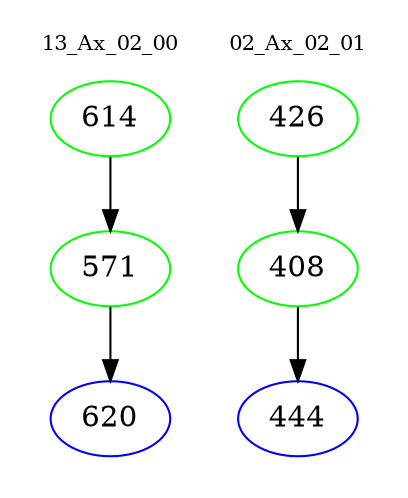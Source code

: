 digraph{
subgraph cluster_0 {
color = white
label = "13_Ax_02_00";
fontsize=10;
T0_614 [label="614", color="green"]
T0_614 -> T0_571 [color="black"]
T0_571 [label="571", color="green"]
T0_571 -> T0_620 [color="black"]
T0_620 [label="620", color="blue"]
}
subgraph cluster_1 {
color = white
label = "02_Ax_02_01";
fontsize=10;
T1_426 [label="426", color="green"]
T1_426 -> T1_408 [color="black"]
T1_408 [label="408", color="green"]
T1_408 -> T1_444 [color="black"]
T1_444 [label="444", color="blue"]
}
}
